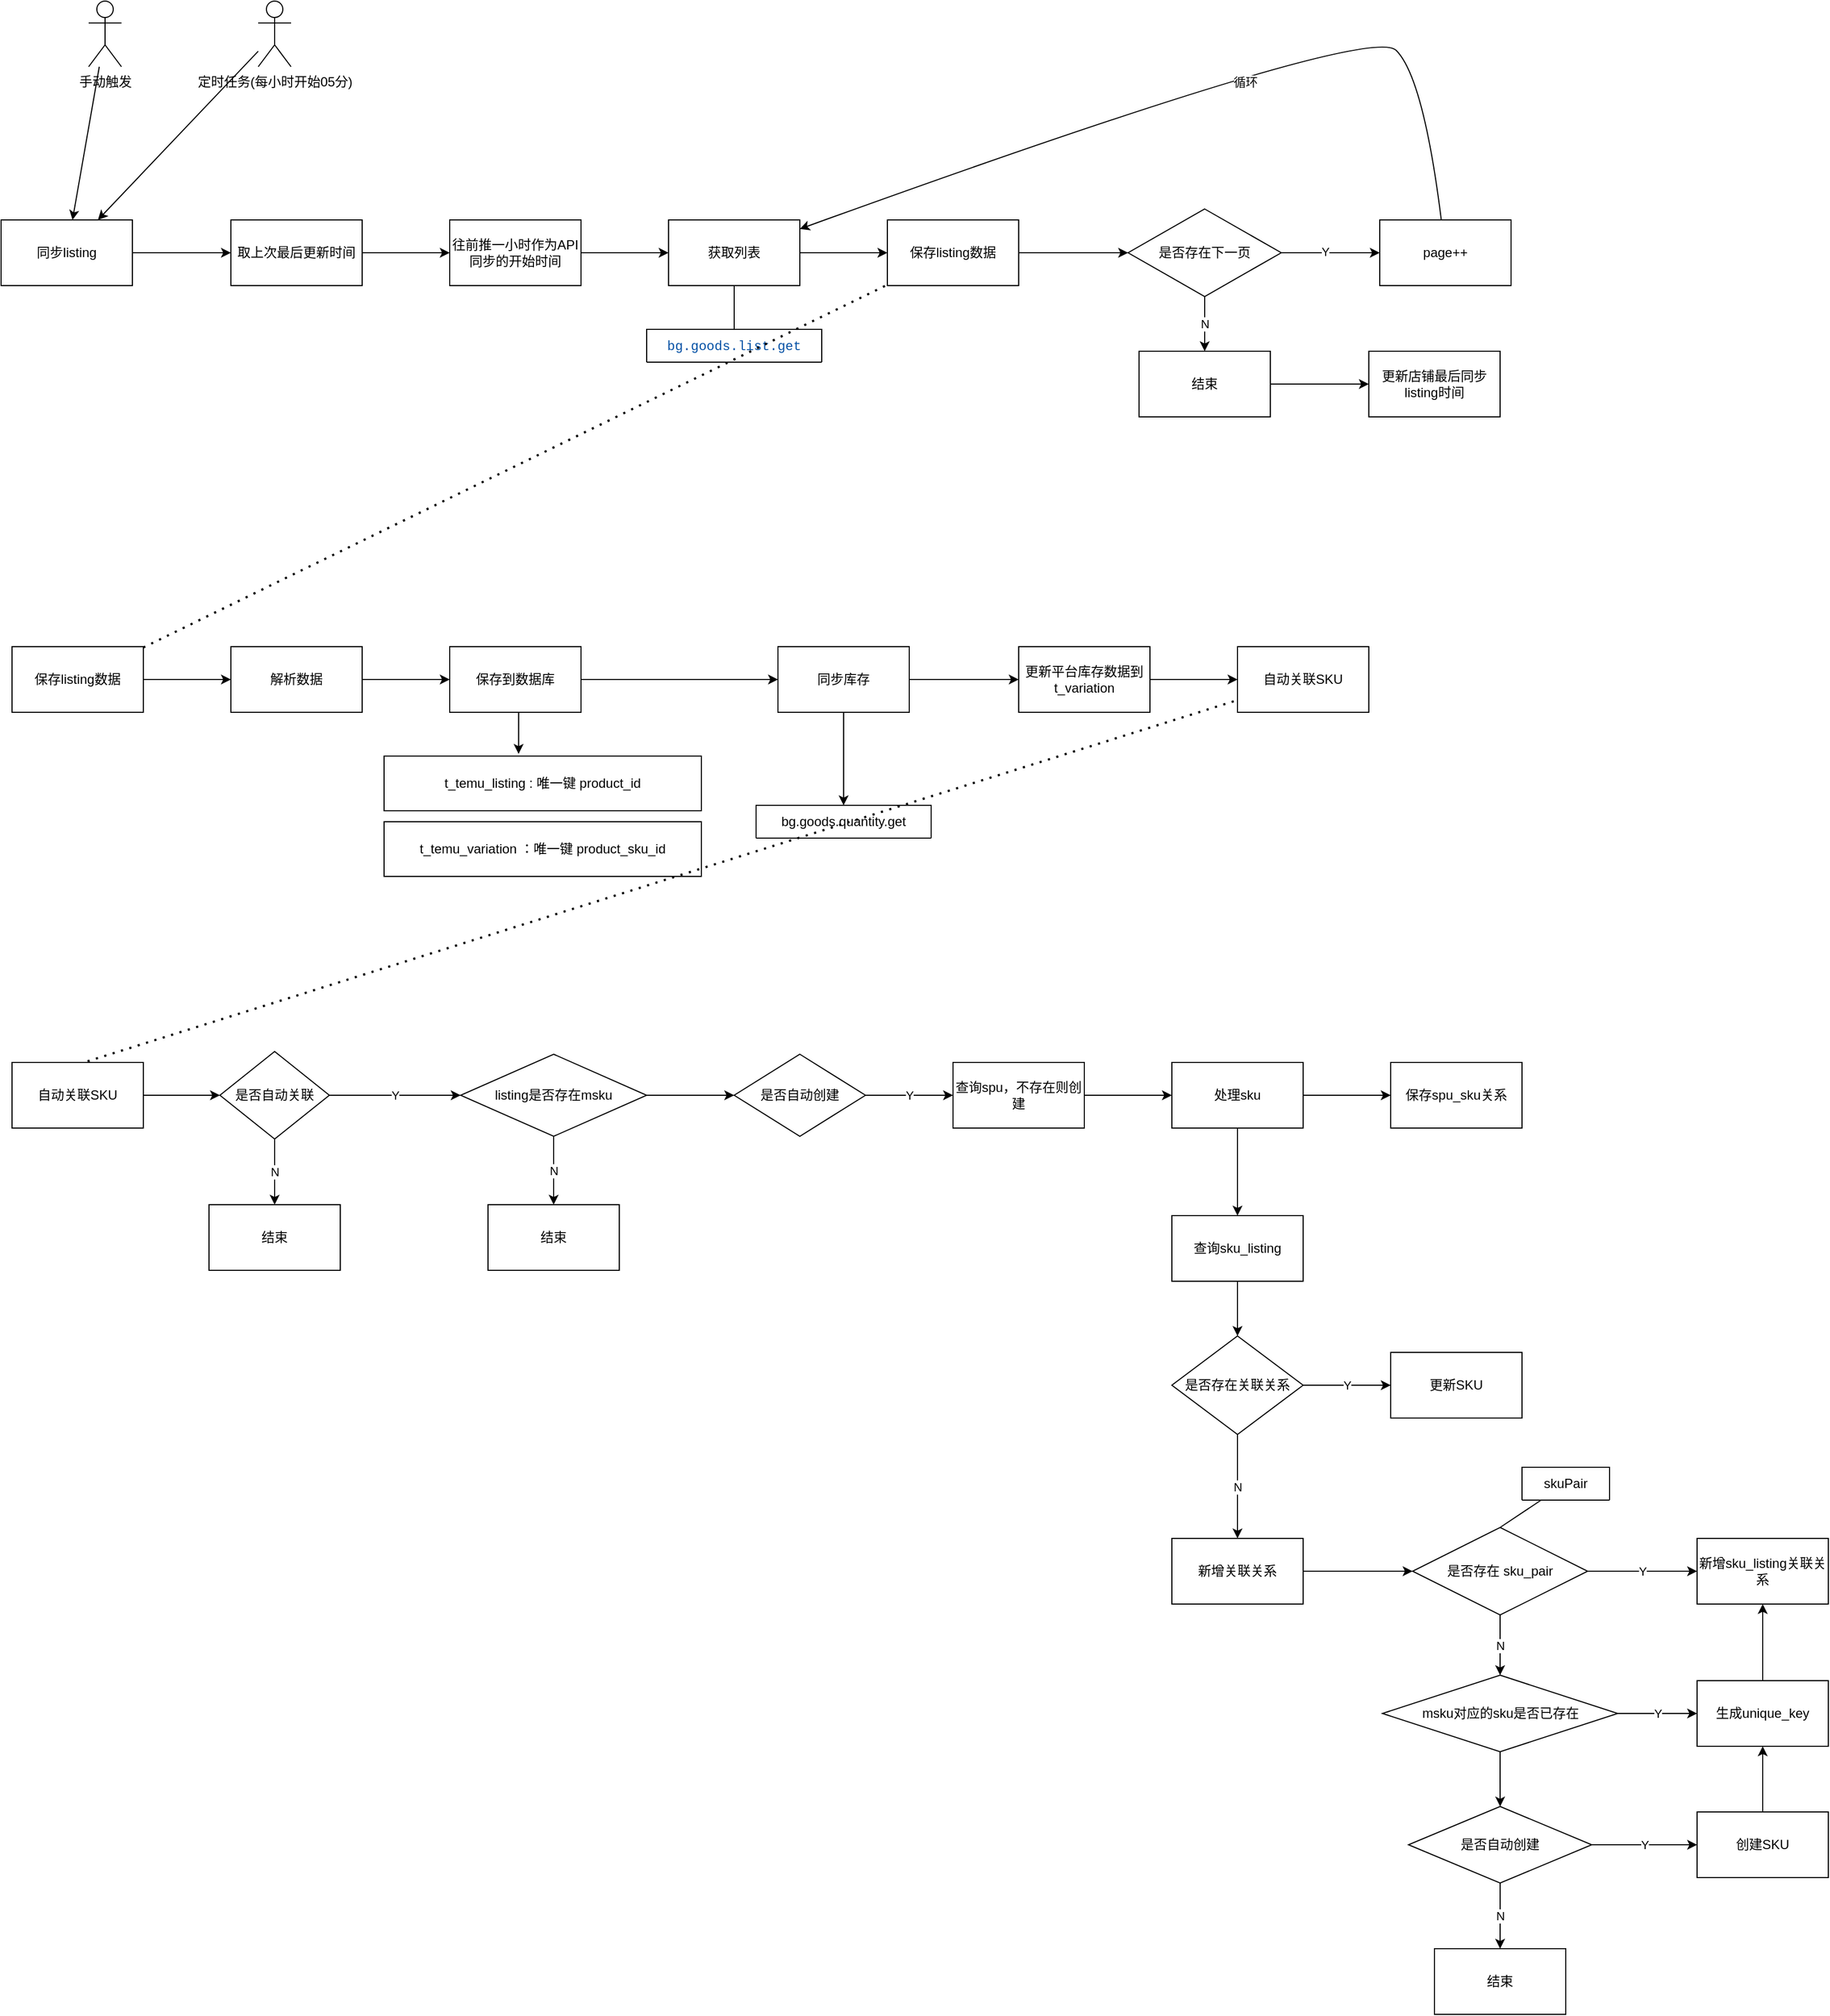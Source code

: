 <mxfile version="24.5.2" type="github">
  <diagram name="第 1 页" id="liIoOhpuaox7JHExIMQy">
    <mxGraphModel dx="1674" dy="792" grid="1" gridSize="10" guides="1" tooltips="1" connect="1" arrows="1" fold="1" page="1" pageScale="1" pageWidth="1200" pageHeight="1920" math="0" shadow="0">
      <root>
        <mxCell id="0" />
        <mxCell id="1" parent="0" />
        <mxCell id="k6ndMYIYSoIRarGF1mVQ-1" value="手动触发" style="shape=umlActor;verticalLabelPosition=bottom;verticalAlign=top;html=1;outlineConnect=0;" parent="1" vertex="1">
          <mxGeometry x="110" y="60" width="30" height="60" as="geometry" />
        </mxCell>
        <mxCell id="k6ndMYIYSoIRarGF1mVQ-2" value="定时任务(每小时开始05分)" style="shape=umlActor;verticalLabelPosition=bottom;verticalAlign=top;html=1;outlineConnect=0;" parent="1" vertex="1">
          <mxGeometry x="265" y="60" width="30" height="60" as="geometry" />
        </mxCell>
        <mxCell id="k6ndMYIYSoIRarGF1mVQ-10" value="" style="edgeStyle=orthogonalEdgeStyle;rounded=0;orthogonalLoop=1;jettySize=auto;html=1;" parent="1" source="k6ndMYIYSoIRarGF1mVQ-7" target="k6ndMYIYSoIRarGF1mVQ-9" edge="1">
          <mxGeometry relative="1" as="geometry" />
        </mxCell>
        <mxCell id="k6ndMYIYSoIRarGF1mVQ-7" value="同步listing" style="whiteSpace=wrap;html=1;rounded=0;" parent="1" vertex="1">
          <mxGeometry x="30" y="260" width="120" height="60" as="geometry" />
        </mxCell>
        <mxCell id="k6ndMYIYSoIRarGF1mVQ-14" value="" style="edgeStyle=orthogonalEdgeStyle;rounded=0;orthogonalLoop=1;jettySize=auto;html=1;" parent="1" source="k6ndMYIYSoIRarGF1mVQ-9" target="k6ndMYIYSoIRarGF1mVQ-13" edge="1">
          <mxGeometry relative="1" as="geometry" />
        </mxCell>
        <mxCell id="k6ndMYIYSoIRarGF1mVQ-9" value="取上次最后更新时间" style="whiteSpace=wrap;html=1;rounded=0;" parent="1" vertex="1">
          <mxGeometry x="240" y="260" width="120" height="60" as="geometry" />
        </mxCell>
        <mxCell id="k6ndMYIYSoIRarGF1mVQ-11" value="" style="endArrow=classic;html=1;rounded=0;" parent="1" source="k6ndMYIYSoIRarGF1mVQ-1" target="k6ndMYIYSoIRarGF1mVQ-7" edge="1">
          <mxGeometry width="50" height="50" relative="1" as="geometry">
            <mxPoint x="700" y="480" as="sourcePoint" />
            <mxPoint x="750" y="430" as="targetPoint" />
          </mxGeometry>
        </mxCell>
        <mxCell id="k6ndMYIYSoIRarGF1mVQ-12" value="" style="endArrow=classic;html=1;rounded=0;" parent="1" source="k6ndMYIYSoIRarGF1mVQ-2" target="k6ndMYIYSoIRarGF1mVQ-7" edge="1">
          <mxGeometry width="50" height="50" relative="1" as="geometry">
            <mxPoint x="700" y="480" as="sourcePoint" />
            <mxPoint x="750" y="430" as="targetPoint" />
          </mxGeometry>
        </mxCell>
        <mxCell id="k6ndMYIYSoIRarGF1mVQ-16" value="" style="edgeStyle=orthogonalEdgeStyle;rounded=0;orthogonalLoop=1;jettySize=auto;html=1;" parent="1" source="k6ndMYIYSoIRarGF1mVQ-13" target="k6ndMYIYSoIRarGF1mVQ-15" edge="1">
          <mxGeometry relative="1" as="geometry" />
        </mxCell>
        <mxCell id="k6ndMYIYSoIRarGF1mVQ-13" value="往前推一小时作为API同步的开始时间" style="whiteSpace=wrap;html=1;rounded=0;" parent="1" vertex="1">
          <mxGeometry x="440" y="260" width="120" height="60" as="geometry" />
        </mxCell>
        <mxCell id="k6ndMYIYSoIRarGF1mVQ-31" value="" style="edgeStyle=orthogonalEdgeStyle;rounded=0;orthogonalLoop=1;jettySize=auto;html=1;" parent="1" source="k6ndMYIYSoIRarGF1mVQ-15" target="k6ndMYIYSoIRarGF1mVQ-30" edge="1">
          <mxGeometry relative="1" as="geometry" />
        </mxCell>
        <mxCell id="k6ndMYIYSoIRarGF1mVQ-15" value="获取列表" style="whiteSpace=wrap;html=1;rounded=0;" parent="1" vertex="1">
          <mxGeometry x="640" y="260" width="120" height="60" as="geometry" />
        </mxCell>
        <mxCell id="k6ndMYIYSoIRarGF1mVQ-17" value="&lt;div style=&quot;color: #000000;background-color: #fffffe;font-family: Consolas, &#39;Courier New&#39;, monospace;font-weight: normal;font-size: 12px;line-height: 16px;white-space: pre;&quot;&gt;&lt;div&gt;&lt;span style=&quot;color: #0451a5;&quot;&gt;bg.goods.list.get&lt;/span&gt;&lt;/div&gt;&lt;/div&gt;" style="swimlane;fontStyle=0;childLayout=stackLayout;horizontal=1;startSize=30;horizontalStack=0;resizeParent=1;resizeParentMax=0;resizeLast=0;collapsible=1;marginBottom=0;whiteSpace=wrap;html=1;" parent="1" vertex="1" collapsed="1">
          <mxGeometry x="620" y="360" width="160" height="30" as="geometry">
            <mxRectangle x="620" y="360" width="140" height="160" as="alternateBounds" />
          </mxGeometry>
        </mxCell>
        <mxCell id="k6ndMYIYSoIRarGF1mVQ-19" value="pageNo " style="text;strokeColor=none;fillColor=none;align=left;verticalAlign=middle;spacingLeft=4;spacingRight=4;overflow=hidden;points=[[0,0.5],[1,0.5]];portConstraint=eastwest;rotatable=0;whiteSpace=wrap;html=1;" parent="k6ndMYIYSoIRarGF1mVQ-17" vertex="1">
          <mxGeometry y="30" width="140" height="30" as="geometry" />
        </mxCell>
        <mxCell id="k6ndMYIYSoIRarGF1mVQ-20" value="&lt;div&gt;pageSize&amp;nbsp; = 20&lt;/div&gt;&lt;div&gt;&lt;br&gt;&lt;/div&gt;&lt;div&gt;&lt;br&gt;&lt;/div&gt;createdAtStart " style="text;strokeColor=none;fillColor=none;align=left;verticalAlign=middle;spacingLeft=4;spacingRight=4;overflow=hidden;points=[[0,0.5],[1,0.5]];portConstraint=eastwest;rotatable=0;whiteSpace=wrap;html=1;" parent="k6ndMYIYSoIRarGF1mVQ-17" vertex="1">
          <mxGeometry y="60" width="140" height="100" as="geometry" />
        </mxCell>
        <mxCell id="k6ndMYIYSoIRarGF1mVQ-29" value="" style="endArrow=none;html=1;rounded=0;entryX=0.5;entryY=0;entryDx=0;entryDy=0;" parent="1" source="k6ndMYIYSoIRarGF1mVQ-15" target="k6ndMYIYSoIRarGF1mVQ-17" edge="1">
          <mxGeometry width="50" height="50" relative="1" as="geometry">
            <mxPoint x="920" y="390" as="sourcePoint" />
            <mxPoint x="970" y="340" as="targetPoint" />
          </mxGeometry>
        </mxCell>
        <mxCell id="k6ndMYIYSoIRarGF1mVQ-33" value="" style="edgeStyle=orthogonalEdgeStyle;rounded=0;orthogonalLoop=1;jettySize=auto;html=1;" parent="1" source="k6ndMYIYSoIRarGF1mVQ-30" target="k6ndMYIYSoIRarGF1mVQ-32" edge="1">
          <mxGeometry relative="1" as="geometry" />
        </mxCell>
        <mxCell id="k6ndMYIYSoIRarGF1mVQ-30" value="保存listing数据" style="whiteSpace=wrap;html=1;rounded=0;" parent="1" vertex="1">
          <mxGeometry x="840" y="260" width="120" height="60" as="geometry" />
        </mxCell>
        <mxCell id="k6ndMYIYSoIRarGF1mVQ-35" value="" style="edgeStyle=orthogonalEdgeStyle;rounded=0;orthogonalLoop=1;jettySize=auto;html=1;" parent="1" source="k6ndMYIYSoIRarGF1mVQ-32" target="k6ndMYIYSoIRarGF1mVQ-34" edge="1">
          <mxGeometry relative="1" as="geometry" />
        </mxCell>
        <mxCell id="k6ndMYIYSoIRarGF1mVQ-38" value="Y" style="edgeLabel;html=1;align=center;verticalAlign=middle;resizable=0;points=[];" parent="k6ndMYIYSoIRarGF1mVQ-35" vertex="1" connectable="0">
          <mxGeometry x="-0.111" y="1" relative="1" as="geometry">
            <mxPoint as="offset" />
          </mxGeometry>
        </mxCell>
        <mxCell id="k6ndMYIYSoIRarGF1mVQ-37" value="N" style="edgeStyle=orthogonalEdgeStyle;rounded=0;orthogonalLoop=1;jettySize=auto;html=1;exitX=0.5;exitY=1;exitDx=0;exitDy=0;" parent="1" source="k6ndMYIYSoIRarGF1mVQ-32" target="k6ndMYIYSoIRarGF1mVQ-36" edge="1">
          <mxGeometry relative="1" as="geometry" />
        </mxCell>
        <mxCell id="k6ndMYIYSoIRarGF1mVQ-32" value="是否存在下一页" style="rhombus;whiteSpace=wrap;html=1;rounded=0;" parent="1" vertex="1">
          <mxGeometry x="1060" y="250" width="140" height="80" as="geometry" />
        </mxCell>
        <mxCell id="k6ndMYIYSoIRarGF1mVQ-34" value="page++" style="whiteSpace=wrap;html=1;rounded=0;" parent="1" vertex="1">
          <mxGeometry x="1290" y="260" width="120" height="60" as="geometry" />
        </mxCell>
        <mxCell id="k6ndMYIYSoIRarGF1mVQ-41" value="" style="edgeStyle=orthogonalEdgeStyle;rounded=0;orthogonalLoop=1;jettySize=auto;html=1;" parent="1" source="k6ndMYIYSoIRarGF1mVQ-36" target="k6ndMYIYSoIRarGF1mVQ-40" edge="1">
          <mxGeometry relative="1" as="geometry" />
        </mxCell>
        <mxCell id="k6ndMYIYSoIRarGF1mVQ-36" value="结束" style="whiteSpace=wrap;html=1;rounded=0;" parent="1" vertex="1">
          <mxGeometry x="1070" y="380" width="120" height="60" as="geometry" />
        </mxCell>
        <mxCell id="k6ndMYIYSoIRarGF1mVQ-40" value="更新店铺最后同步listing时间" style="whiteSpace=wrap;html=1;rounded=0;" parent="1" vertex="1">
          <mxGeometry x="1280" y="380" width="120" height="60" as="geometry" />
        </mxCell>
        <mxCell id="k6ndMYIYSoIRarGF1mVQ-45" value="" style="curved=1;endArrow=classic;html=1;rounded=0;" parent="1" source="k6ndMYIYSoIRarGF1mVQ-34" target="k6ndMYIYSoIRarGF1mVQ-15" edge="1">
          <mxGeometry width="50" height="50" relative="1" as="geometry">
            <mxPoint x="1280" y="130" as="sourcePoint" />
            <mxPoint x="1330" y="80" as="targetPoint" />
            <Array as="points">
              <mxPoint x="1330" y="130" />
              <mxPoint x="1280" y="80" />
            </Array>
          </mxGeometry>
        </mxCell>
        <mxCell id="k6ndMYIYSoIRarGF1mVQ-46" value="循环" style="edgeLabel;html=1;align=center;verticalAlign=middle;resizable=0;points=[];" parent="k6ndMYIYSoIRarGF1mVQ-45" vertex="1" connectable="0">
          <mxGeometry x="-0.133" y="12" relative="1" as="geometry">
            <mxPoint as="offset" />
          </mxGeometry>
        </mxCell>
        <mxCell id="k6ndMYIYSoIRarGF1mVQ-50" value="" style="edgeStyle=orthogonalEdgeStyle;rounded=0;orthogonalLoop=1;jettySize=auto;html=1;" parent="1" source="k6ndMYIYSoIRarGF1mVQ-47" target="k6ndMYIYSoIRarGF1mVQ-49" edge="1">
          <mxGeometry relative="1" as="geometry" />
        </mxCell>
        <mxCell id="k6ndMYIYSoIRarGF1mVQ-47" value="保存listing数据" style="whiteSpace=wrap;html=1;rounded=0;" parent="1" vertex="1">
          <mxGeometry x="40" y="650" width="120" height="60" as="geometry" />
        </mxCell>
        <mxCell id="k6ndMYIYSoIRarGF1mVQ-48" value="" style="endArrow=none;dashed=1;html=1;dashPattern=1 3;strokeWidth=2;rounded=0;" parent="1" source="k6ndMYIYSoIRarGF1mVQ-47" target="k6ndMYIYSoIRarGF1mVQ-30" edge="1">
          <mxGeometry width="50" height="50" relative="1" as="geometry">
            <mxPoint x="700" y="700" as="sourcePoint" />
            <mxPoint x="750" y="650" as="targetPoint" />
          </mxGeometry>
        </mxCell>
        <mxCell id="k6ndMYIYSoIRarGF1mVQ-58" value="" style="edgeStyle=orthogonalEdgeStyle;rounded=0;orthogonalLoop=1;jettySize=auto;html=1;" parent="1" source="k6ndMYIYSoIRarGF1mVQ-49" target="k6ndMYIYSoIRarGF1mVQ-57" edge="1">
          <mxGeometry relative="1" as="geometry" />
        </mxCell>
        <mxCell id="k6ndMYIYSoIRarGF1mVQ-49" value="解析数据" style="whiteSpace=wrap;html=1;rounded=0;" parent="1" vertex="1">
          <mxGeometry x="240" y="650" width="120" height="60" as="geometry" />
        </mxCell>
        <mxCell id="k6ndMYIYSoIRarGF1mVQ-51" value="t_temu_listing : 唯一键 product_id" style="whiteSpace=wrap;html=1;rounded=0;" parent="1" vertex="1">
          <mxGeometry x="380" y="750" width="290" height="50" as="geometry" />
        </mxCell>
        <mxCell id="k6ndMYIYSoIRarGF1mVQ-53" value="t_temu_variation ：唯一键 product_sku_id" style="whiteSpace=wrap;html=1;rounded=0;" parent="1" vertex="1">
          <mxGeometry x="380" y="810" width="290" height="50" as="geometry" />
        </mxCell>
        <mxCell id="k6ndMYIYSoIRarGF1mVQ-61" value="" style="edgeStyle=orthogonalEdgeStyle;rounded=0;orthogonalLoop=1;jettySize=auto;html=1;" parent="1" source="k6ndMYIYSoIRarGF1mVQ-57" target="k6ndMYIYSoIRarGF1mVQ-60" edge="1">
          <mxGeometry relative="1" as="geometry" />
        </mxCell>
        <mxCell id="k6ndMYIYSoIRarGF1mVQ-57" value="保存到数据库" style="whiteSpace=wrap;html=1;rounded=0;" parent="1" vertex="1">
          <mxGeometry x="440" y="650" width="120" height="60" as="geometry" />
        </mxCell>
        <mxCell id="k6ndMYIYSoIRarGF1mVQ-59" style="edgeStyle=orthogonalEdgeStyle;rounded=0;orthogonalLoop=1;jettySize=auto;html=1;exitX=0.5;exitY=1;exitDx=0;exitDy=0;entryX=0.424;entryY=-0.04;entryDx=0;entryDy=0;entryPerimeter=0;" parent="1" source="k6ndMYIYSoIRarGF1mVQ-57" target="k6ndMYIYSoIRarGF1mVQ-51" edge="1">
          <mxGeometry relative="1" as="geometry" />
        </mxCell>
        <mxCell id="k6ndMYIYSoIRarGF1mVQ-67" style="edgeStyle=orthogonalEdgeStyle;rounded=0;orthogonalLoop=1;jettySize=auto;html=1;exitX=0.5;exitY=1;exitDx=0;exitDy=0;" parent="1" source="k6ndMYIYSoIRarGF1mVQ-60" target="k6ndMYIYSoIRarGF1mVQ-62" edge="1">
          <mxGeometry relative="1" as="geometry" />
        </mxCell>
        <mxCell id="k6ndMYIYSoIRarGF1mVQ-69" value="" style="edgeStyle=orthogonalEdgeStyle;rounded=0;orthogonalLoop=1;jettySize=auto;html=1;" parent="1" source="k6ndMYIYSoIRarGF1mVQ-60" target="k6ndMYIYSoIRarGF1mVQ-68" edge="1">
          <mxGeometry relative="1" as="geometry" />
        </mxCell>
        <mxCell id="k6ndMYIYSoIRarGF1mVQ-60" value="同步库存" style="whiteSpace=wrap;html=1;rounded=0;" parent="1" vertex="1">
          <mxGeometry x="740" y="650" width="120" height="60" as="geometry" />
        </mxCell>
        <mxCell id="k6ndMYIYSoIRarGF1mVQ-62" value="bg.goods.quantity.get" style="swimlane;fontStyle=0;childLayout=stackLayout;horizontal=1;startSize=30;horizontalStack=0;resizeParent=1;resizeParentMax=0;resizeLast=0;collapsible=1;marginBottom=0;whiteSpace=wrap;html=1;" parent="1" vertex="1" collapsed="1">
          <mxGeometry x="720" y="795" width="160" height="30" as="geometry">
            <mxRectangle x="800" y="795" width="460" height="80" as="alternateBounds" />
          </mxGeometry>
        </mxCell>
        <mxCell id="k6ndMYIYSoIRarGF1mVQ-63" value="&lt;div&gt;skcId&lt;/div&gt;&lt;div&gt;&lt;br&gt;&lt;/div&gt;" style="text;strokeColor=none;fillColor=none;align=left;verticalAlign=middle;spacingLeft=4;spacingRight=4;overflow=hidden;points=[[0,0.5],[1,0.5]];portConstraint=eastwest;rotatable=0;whiteSpace=wrap;html=1;" parent="k6ndMYIYSoIRarGF1mVQ-62" vertex="1">
          <mxGeometry y="30" width="460" height="30" as="geometry" />
        </mxCell>
        <mxCell id="k6ndMYIYSoIRarGF1mVQ-65" value="[{&quot;targetStockAvailable&quot;:100,&quot;warehouseId&quot;:&quot;WH-09349959516313867&quot;}]" style="text;strokeColor=none;fillColor=none;align=left;verticalAlign=middle;spacingLeft=4;spacingRight=4;overflow=hidden;points=[[0,0.5],[1,0.5]];portConstraint=eastwest;rotatable=0;whiteSpace=wrap;html=1;" parent="k6ndMYIYSoIRarGF1mVQ-62" vertex="1">
          <mxGeometry y="60" width="460" height="20" as="geometry" />
        </mxCell>
        <mxCell id="k6ndMYIYSoIRarGF1mVQ-71" value="" style="edgeStyle=orthogonalEdgeStyle;rounded=0;orthogonalLoop=1;jettySize=auto;html=1;" parent="1" source="k6ndMYIYSoIRarGF1mVQ-68" target="k6ndMYIYSoIRarGF1mVQ-70" edge="1">
          <mxGeometry relative="1" as="geometry" />
        </mxCell>
        <mxCell id="k6ndMYIYSoIRarGF1mVQ-68" value="更新平台库存数据到t_variation" style="whiteSpace=wrap;html=1;rounded=0;" parent="1" vertex="1">
          <mxGeometry x="960" y="650" width="120" height="60" as="geometry" />
        </mxCell>
        <mxCell id="k6ndMYIYSoIRarGF1mVQ-70" value="自动关联SKU" style="whiteSpace=wrap;html=1;rounded=0;" parent="1" vertex="1">
          <mxGeometry x="1160" y="650" width="120" height="60" as="geometry" />
        </mxCell>
        <mxCell id="WMNmfideMOI1H5pozgPX-5" style="edgeStyle=orthogonalEdgeStyle;rounded=0;orthogonalLoop=1;jettySize=auto;html=1;exitX=1;exitY=0.5;exitDx=0;exitDy=0;" edge="1" parent="1" source="WMNmfideMOI1H5pozgPX-1" target="WMNmfideMOI1H5pozgPX-3">
          <mxGeometry relative="1" as="geometry" />
        </mxCell>
        <mxCell id="WMNmfideMOI1H5pozgPX-1" value="自动关联SKU" style="whiteSpace=wrap;html=1;rounded=0;" vertex="1" parent="1">
          <mxGeometry x="40" y="1030" width="120" height="60" as="geometry" />
        </mxCell>
        <mxCell id="WMNmfideMOI1H5pozgPX-2" value="" style="endArrow=none;dashed=1;html=1;dashPattern=1 3;strokeWidth=2;rounded=0;exitX=0.575;exitY=-0.017;exitDx=0;exitDy=0;exitPerimeter=0;" edge="1" parent="1" source="WMNmfideMOI1H5pozgPX-1" target="k6ndMYIYSoIRarGF1mVQ-70">
          <mxGeometry width="50" height="50" relative="1" as="geometry">
            <mxPoint x="670" y="960" as="sourcePoint" />
            <mxPoint x="720" y="910" as="targetPoint" />
          </mxGeometry>
        </mxCell>
        <mxCell id="WMNmfideMOI1H5pozgPX-10" value="N" style="edgeStyle=orthogonalEdgeStyle;rounded=0;orthogonalLoop=1;jettySize=auto;html=1;exitX=0.5;exitY=1;exitDx=0;exitDy=0;entryX=0.5;entryY=0;entryDx=0;entryDy=0;" edge="1" parent="1" source="WMNmfideMOI1H5pozgPX-3" target="WMNmfideMOI1H5pozgPX-9">
          <mxGeometry relative="1" as="geometry" />
        </mxCell>
        <mxCell id="WMNmfideMOI1H5pozgPX-20" value="Y" style="edgeStyle=orthogonalEdgeStyle;rounded=0;orthogonalLoop=1;jettySize=auto;html=1;exitX=1;exitY=0.5;exitDx=0;exitDy=0;entryX=0;entryY=0.5;entryDx=0;entryDy=0;" edge="1" parent="1" source="WMNmfideMOI1H5pozgPX-3" target="WMNmfideMOI1H5pozgPX-15">
          <mxGeometry relative="1" as="geometry" />
        </mxCell>
        <mxCell id="WMNmfideMOI1H5pozgPX-3" value="是否自动关联" style="rhombus;whiteSpace=wrap;html=1;" vertex="1" parent="1">
          <mxGeometry x="230" y="1020" width="100" height="80" as="geometry" />
        </mxCell>
        <mxCell id="WMNmfideMOI1H5pozgPX-9" value="结束" style="whiteSpace=wrap;html=1;rounded=0;" vertex="1" parent="1">
          <mxGeometry x="220" y="1160" width="120" height="60" as="geometry" />
        </mxCell>
        <mxCell id="WMNmfideMOI1H5pozgPX-18" value="N" style="edgeStyle=orthogonalEdgeStyle;rounded=0;orthogonalLoop=1;jettySize=auto;html=1;" edge="1" parent="1" source="WMNmfideMOI1H5pozgPX-15" target="WMNmfideMOI1H5pozgPX-17">
          <mxGeometry relative="1" as="geometry" />
        </mxCell>
        <mxCell id="WMNmfideMOI1H5pozgPX-21" style="edgeStyle=orthogonalEdgeStyle;rounded=0;orthogonalLoop=1;jettySize=auto;html=1;exitX=1;exitY=0.5;exitDx=0;exitDy=0;entryX=0;entryY=0.5;entryDx=0;entryDy=0;" edge="1" parent="1" source="WMNmfideMOI1H5pozgPX-15" target="WMNmfideMOI1H5pozgPX-19">
          <mxGeometry relative="1" as="geometry" />
        </mxCell>
        <mxCell id="WMNmfideMOI1H5pozgPX-15" value="listing是否存在msku" style="rhombus;whiteSpace=wrap;html=1;" vertex="1" parent="1">
          <mxGeometry x="450" y="1022.5" width="170" height="75" as="geometry" />
        </mxCell>
        <mxCell id="WMNmfideMOI1H5pozgPX-17" value="结束" style="whiteSpace=wrap;html=1;" vertex="1" parent="1">
          <mxGeometry x="475" y="1160" width="120" height="60" as="geometry" />
        </mxCell>
        <mxCell id="WMNmfideMOI1H5pozgPX-23" value="Y" style="edgeStyle=orthogonalEdgeStyle;rounded=0;orthogonalLoop=1;jettySize=auto;html=1;" edge="1" parent="1" source="WMNmfideMOI1H5pozgPX-19" target="WMNmfideMOI1H5pozgPX-22">
          <mxGeometry relative="1" as="geometry" />
        </mxCell>
        <mxCell id="WMNmfideMOI1H5pozgPX-19" value="是否自动创建" style="rhombus;whiteSpace=wrap;html=1;" vertex="1" parent="1">
          <mxGeometry x="700" y="1022.5" width="120" height="75" as="geometry" />
        </mxCell>
        <mxCell id="WMNmfideMOI1H5pozgPX-25" value="" style="edgeStyle=orthogonalEdgeStyle;rounded=0;orthogonalLoop=1;jettySize=auto;html=1;" edge="1" parent="1" source="WMNmfideMOI1H5pozgPX-22" target="WMNmfideMOI1H5pozgPX-24">
          <mxGeometry relative="1" as="geometry" />
        </mxCell>
        <mxCell id="WMNmfideMOI1H5pozgPX-22" value="查询spu，不存在则创建" style="whiteSpace=wrap;html=1;" vertex="1" parent="1">
          <mxGeometry x="900" y="1030" width="120" height="60" as="geometry" />
        </mxCell>
        <mxCell id="WMNmfideMOI1H5pozgPX-29" value="" style="edgeStyle=orthogonalEdgeStyle;rounded=0;orthogonalLoop=1;jettySize=auto;html=1;" edge="1" parent="1" source="WMNmfideMOI1H5pozgPX-24" target="WMNmfideMOI1H5pozgPX-28">
          <mxGeometry relative="1" as="geometry" />
        </mxCell>
        <mxCell id="WMNmfideMOI1H5pozgPX-63" value="" style="edgeStyle=orthogonalEdgeStyle;rounded=0;orthogonalLoop=1;jettySize=auto;html=1;" edge="1" parent="1" source="WMNmfideMOI1H5pozgPX-24" target="WMNmfideMOI1H5pozgPX-62">
          <mxGeometry relative="1" as="geometry" />
        </mxCell>
        <mxCell id="WMNmfideMOI1H5pozgPX-24" value="处理sku" style="whiteSpace=wrap;html=1;" vertex="1" parent="1">
          <mxGeometry x="1100" y="1030" width="120" height="60" as="geometry" />
        </mxCell>
        <mxCell id="WMNmfideMOI1H5pozgPX-31" value="" style="edgeStyle=orthogonalEdgeStyle;rounded=0;orthogonalLoop=1;jettySize=auto;html=1;" edge="1" parent="1" source="WMNmfideMOI1H5pozgPX-28" target="WMNmfideMOI1H5pozgPX-30">
          <mxGeometry relative="1" as="geometry" />
        </mxCell>
        <mxCell id="WMNmfideMOI1H5pozgPX-28" value="查询sku_listing" style="whiteSpace=wrap;html=1;" vertex="1" parent="1">
          <mxGeometry x="1100" y="1170" width="120" height="60" as="geometry" />
        </mxCell>
        <mxCell id="WMNmfideMOI1H5pozgPX-33" value="Y" style="edgeStyle=orthogonalEdgeStyle;rounded=0;orthogonalLoop=1;jettySize=auto;html=1;" edge="1" parent="1" source="WMNmfideMOI1H5pozgPX-30" target="WMNmfideMOI1H5pozgPX-32">
          <mxGeometry relative="1" as="geometry" />
        </mxCell>
        <mxCell id="WMNmfideMOI1H5pozgPX-35" value="N" style="edgeStyle=orthogonalEdgeStyle;rounded=0;orthogonalLoop=1;jettySize=auto;html=1;" edge="1" parent="1" source="WMNmfideMOI1H5pozgPX-30" target="WMNmfideMOI1H5pozgPX-34">
          <mxGeometry relative="1" as="geometry" />
        </mxCell>
        <mxCell id="WMNmfideMOI1H5pozgPX-30" value="是否存在关联关系" style="rhombus;whiteSpace=wrap;html=1;" vertex="1" parent="1">
          <mxGeometry x="1100" y="1280" width="120" height="90" as="geometry" />
        </mxCell>
        <mxCell id="WMNmfideMOI1H5pozgPX-32" value="更新SKU" style="whiteSpace=wrap;html=1;" vertex="1" parent="1">
          <mxGeometry x="1300" y="1295" width="120" height="60" as="geometry" />
        </mxCell>
        <mxCell id="WMNmfideMOI1H5pozgPX-41" value="" style="edgeStyle=orthogonalEdgeStyle;rounded=0;orthogonalLoop=1;jettySize=auto;html=1;" edge="1" parent="1" source="WMNmfideMOI1H5pozgPX-34" target="WMNmfideMOI1H5pozgPX-40">
          <mxGeometry relative="1" as="geometry" />
        </mxCell>
        <mxCell id="WMNmfideMOI1H5pozgPX-34" value="新增关联关系" style="whiteSpace=wrap;html=1;" vertex="1" parent="1">
          <mxGeometry x="1100" y="1465" width="120" height="60" as="geometry" />
        </mxCell>
        <mxCell id="WMNmfideMOI1H5pozgPX-36" value="skuPair" style="swimlane;fontStyle=0;childLayout=stackLayout;horizontal=1;startSize=30;horizontalStack=0;resizeParent=1;resizeParentMax=0;resizeLast=0;collapsible=1;marginBottom=0;whiteSpace=wrap;html=1;" vertex="1" collapsed="1" parent="1">
          <mxGeometry x="1420" y="1400" width="80" height="30" as="geometry">
            <mxRectangle x="1100" y="1650" width="150" height="100" as="alternateBounds" />
          </mxGeometry>
        </mxCell>
        <mxCell id="WMNmfideMOI1H5pozgPX-37" value="&lt;div&gt;unique_key&amp;nbsp; :&amp;nbsp; msku&lt;/div&gt;&lt;div&gt;&lt;br&gt;&lt;/div&gt;&lt;div&gt;sku_id&lt;br&gt;&lt;/div&gt;" style="text;strokeColor=none;fillColor=none;align=left;verticalAlign=middle;spacingLeft=4;spacingRight=4;overflow=hidden;points=[[0,0.5],[1,0.5]];portConstraint=eastwest;rotatable=0;whiteSpace=wrap;html=1;" vertex="1" parent="WMNmfideMOI1H5pozgPX-36">
          <mxGeometry y="30" width="150" height="70" as="geometry" />
        </mxCell>
        <mxCell id="WMNmfideMOI1H5pozgPX-43" value="Y" style="edgeStyle=orthogonalEdgeStyle;rounded=0;orthogonalLoop=1;jettySize=auto;html=1;" edge="1" parent="1" source="WMNmfideMOI1H5pozgPX-40" target="WMNmfideMOI1H5pozgPX-42">
          <mxGeometry relative="1" as="geometry" />
        </mxCell>
        <mxCell id="WMNmfideMOI1H5pozgPX-47" value="N" style="edgeStyle=orthogonalEdgeStyle;rounded=0;orthogonalLoop=1;jettySize=auto;html=1;" edge="1" parent="1" source="WMNmfideMOI1H5pozgPX-40" target="WMNmfideMOI1H5pozgPX-46">
          <mxGeometry relative="1" as="geometry" />
        </mxCell>
        <mxCell id="WMNmfideMOI1H5pozgPX-40" value="是否存在 sku_pair" style="rhombus;whiteSpace=wrap;html=1;" vertex="1" parent="1">
          <mxGeometry x="1320" y="1455" width="160" height="80" as="geometry" />
        </mxCell>
        <mxCell id="WMNmfideMOI1H5pozgPX-42" value="新增sku_listing关联关系" style="whiteSpace=wrap;html=1;" vertex="1" parent="1">
          <mxGeometry x="1580" y="1465" width="120" height="60" as="geometry" />
        </mxCell>
        <mxCell id="WMNmfideMOI1H5pozgPX-51" value="Y" style="edgeStyle=orthogonalEdgeStyle;rounded=0;orthogonalLoop=1;jettySize=auto;html=1;" edge="1" parent="1" source="WMNmfideMOI1H5pozgPX-46" target="WMNmfideMOI1H5pozgPX-50">
          <mxGeometry relative="1" as="geometry" />
        </mxCell>
        <mxCell id="WMNmfideMOI1H5pozgPX-56" value="" style="edgeStyle=orthogonalEdgeStyle;rounded=0;orthogonalLoop=1;jettySize=auto;html=1;" edge="1" parent="1" source="WMNmfideMOI1H5pozgPX-46" target="WMNmfideMOI1H5pozgPX-55">
          <mxGeometry relative="1" as="geometry" />
        </mxCell>
        <mxCell id="WMNmfideMOI1H5pozgPX-46" value="msku对应的sku是否已存在" style="rhombus;whiteSpace=wrap;html=1;" vertex="1" parent="1">
          <mxGeometry x="1292.5" y="1590" width="215" height="70" as="geometry" />
        </mxCell>
        <mxCell id="WMNmfideMOI1H5pozgPX-48" value="" style="endArrow=none;html=1;rounded=0;exitX=0.5;exitY=0;exitDx=0;exitDy=0;" edge="1" parent="1" source="WMNmfideMOI1H5pozgPX-40" target="WMNmfideMOI1H5pozgPX-36">
          <mxGeometry width="50" height="50" relative="1" as="geometry">
            <mxPoint x="1700" y="1640" as="sourcePoint" />
            <mxPoint x="1750" y="1590" as="targetPoint" />
          </mxGeometry>
        </mxCell>
        <mxCell id="WMNmfideMOI1H5pozgPX-52" style="edgeStyle=orthogonalEdgeStyle;rounded=0;orthogonalLoop=1;jettySize=auto;html=1;exitX=0.5;exitY=0;exitDx=0;exitDy=0;entryX=0.5;entryY=1;entryDx=0;entryDy=0;" edge="1" parent="1" source="WMNmfideMOI1H5pozgPX-50" target="WMNmfideMOI1H5pozgPX-42">
          <mxGeometry relative="1" as="geometry" />
        </mxCell>
        <mxCell id="WMNmfideMOI1H5pozgPX-50" value="生成unique_key" style="whiteSpace=wrap;html=1;" vertex="1" parent="1">
          <mxGeometry x="1580" y="1595" width="120" height="60" as="geometry" />
        </mxCell>
        <mxCell id="WMNmfideMOI1H5pozgPX-58" value="N" style="edgeStyle=orthogonalEdgeStyle;rounded=0;orthogonalLoop=1;jettySize=auto;html=1;" edge="1" parent="1" source="WMNmfideMOI1H5pozgPX-55" target="WMNmfideMOI1H5pozgPX-57">
          <mxGeometry relative="1" as="geometry" />
        </mxCell>
        <mxCell id="WMNmfideMOI1H5pozgPX-60" value="Y" style="edgeStyle=orthogonalEdgeStyle;rounded=0;orthogonalLoop=1;jettySize=auto;html=1;" edge="1" parent="1" source="WMNmfideMOI1H5pozgPX-55" target="WMNmfideMOI1H5pozgPX-59">
          <mxGeometry relative="1" as="geometry" />
        </mxCell>
        <mxCell id="WMNmfideMOI1H5pozgPX-55" value="是否自动创建" style="rhombus;whiteSpace=wrap;html=1;" vertex="1" parent="1">
          <mxGeometry x="1316.25" y="1710" width="167.5" height="70" as="geometry" />
        </mxCell>
        <mxCell id="WMNmfideMOI1H5pozgPX-57" value="结束" style="whiteSpace=wrap;html=1;" vertex="1" parent="1">
          <mxGeometry x="1340" y="1840" width="120" height="60" as="geometry" />
        </mxCell>
        <mxCell id="WMNmfideMOI1H5pozgPX-61" style="edgeStyle=orthogonalEdgeStyle;rounded=0;orthogonalLoop=1;jettySize=auto;html=1;" edge="1" parent="1" source="WMNmfideMOI1H5pozgPX-59" target="WMNmfideMOI1H5pozgPX-50">
          <mxGeometry relative="1" as="geometry" />
        </mxCell>
        <mxCell id="WMNmfideMOI1H5pozgPX-59" value="创建SKU" style="whiteSpace=wrap;html=1;" vertex="1" parent="1">
          <mxGeometry x="1580" y="1715" width="120" height="60" as="geometry" />
        </mxCell>
        <mxCell id="WMNmfideMOI1H5pozgPX-62" value="保存spu_sku关系" style="whiteSpace=wrap;html=1;" vertex="1" parent="1">
          <mxGeometry x="1300" y="1030" width="120" height="60" as="geometry" />
        </mxCell>
      </root>
    </mxGraphModel>
  </diagram>
</mxfile>
